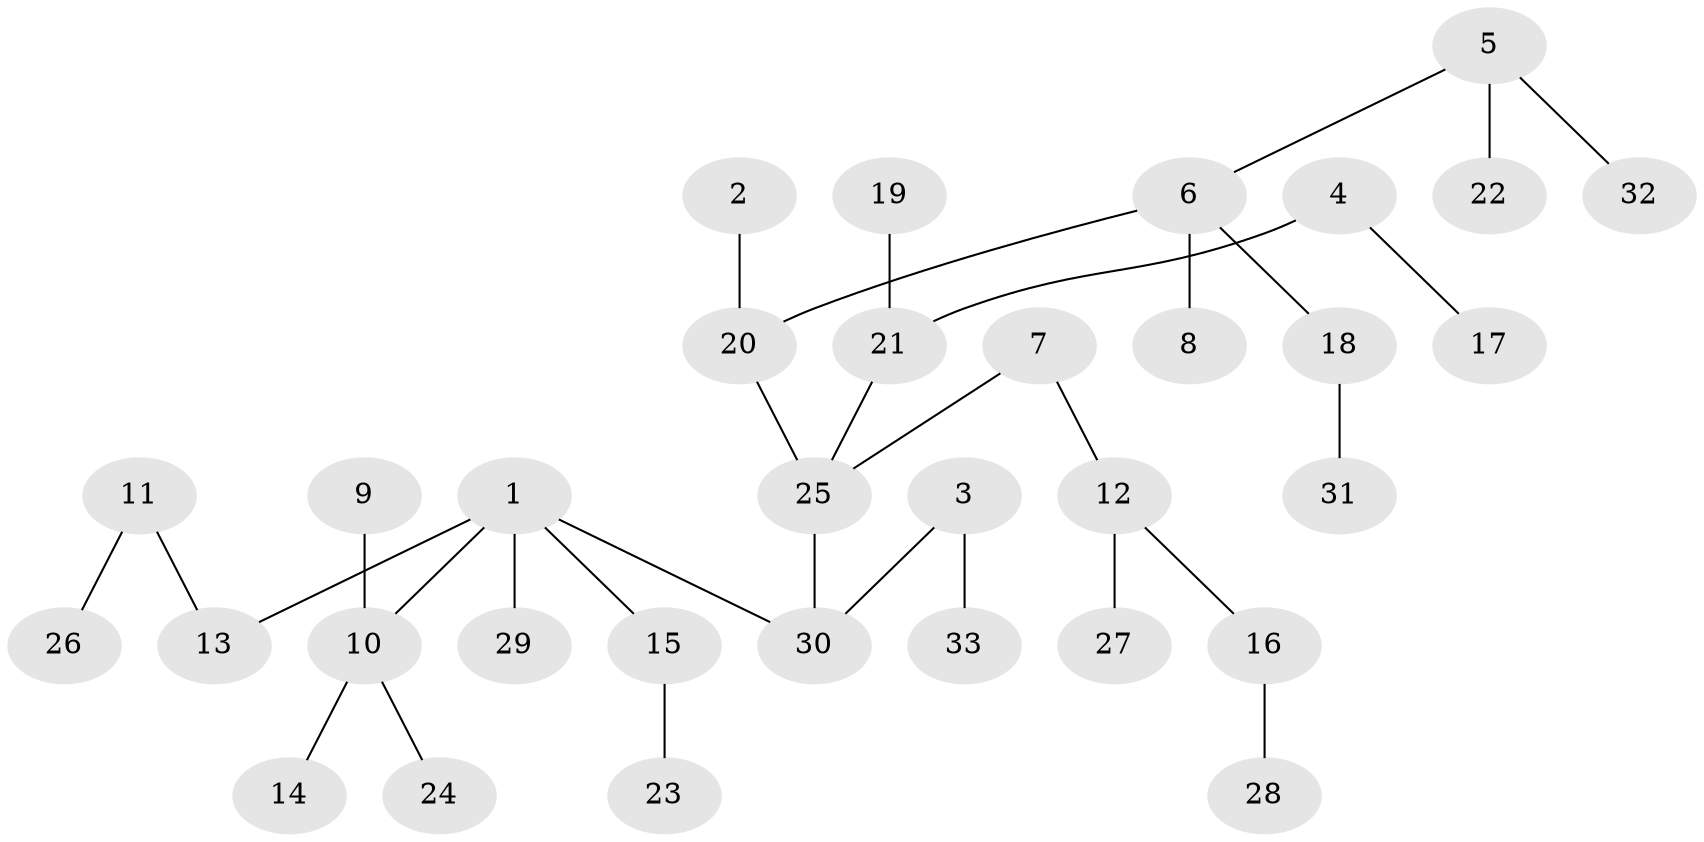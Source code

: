 // original degree distribution, {5: 0.09090909090909091, 4: 0.015151515151515152, 3: 0.15151515151515152, 1: 0.48484848484848486, 2: 0.25757575757575757}
// Generated by graph-tools (version 1.1) at 2025/02/03/09/25 03:02:28]
// undirected, 33 vertices, 32 edges
graph export_dot {
graph [start="1"]
  node [color=gray90,style=filled];
  1;
  2;
  3;
  4;
  5;
  6;
  7;
  8;
  9;
  10;
  11;
  12;
  13;
  14;
  15;
  16;
  17;
  18;
  19;
  20;
  21;
  22;
  23;
  24;
  25;
  26;
  27;
  28;
  29;
  30;
  31;
  32;
  33;
  1 -- 10 [weight=1.0];
  1 -- 13 [weight=1.0];
  1 -- 15 [weight=1.0];
  1 -- 29 [weight=1.0];
  1 -- 30 [weight=1.0];
  2 -- 20 [weight=1.0];
  3 -- 30 [weight=1.0];
  3 -- 33 [weight=1.0];
  4 -- 17 [weight=1.0];
  4 -- 21 [weight=1.0];
  5 -- 6 [weight=1.0];
  5 -- 22 [weight=1.0];
  5 -- 32 [weight=1.0];
  6 -- 8 [weight=1.0];
  6 -- 18 [weight=1.0];
  6 -- 20 [weight=1.0];
  7 -- 12 [weight=1.0];
  7 -- 25 [weight=1.0];
  9 -- 10 [weight=1.0];
  10 -- 14 [weight=1.0];
  10 -- 24 [weight=1.0];
  11 -- 13 [weight=1.0];
  11 -- 26 [weight=1.0];
  12 -- 16 [weight=1.0];
  12 -- 27 [weight=1.0];
  15 -- 23 [weight=1.0];
  16 -- 28 [weight=1.0];
  18 -- 31 [weight=1.0];
  19 -- 21 [weight=1.0];
  20 -- 25 [weight=1.0];
  21 -- 25 [weight=1.0];
  25 -- 30 [weight=1.0];
}
